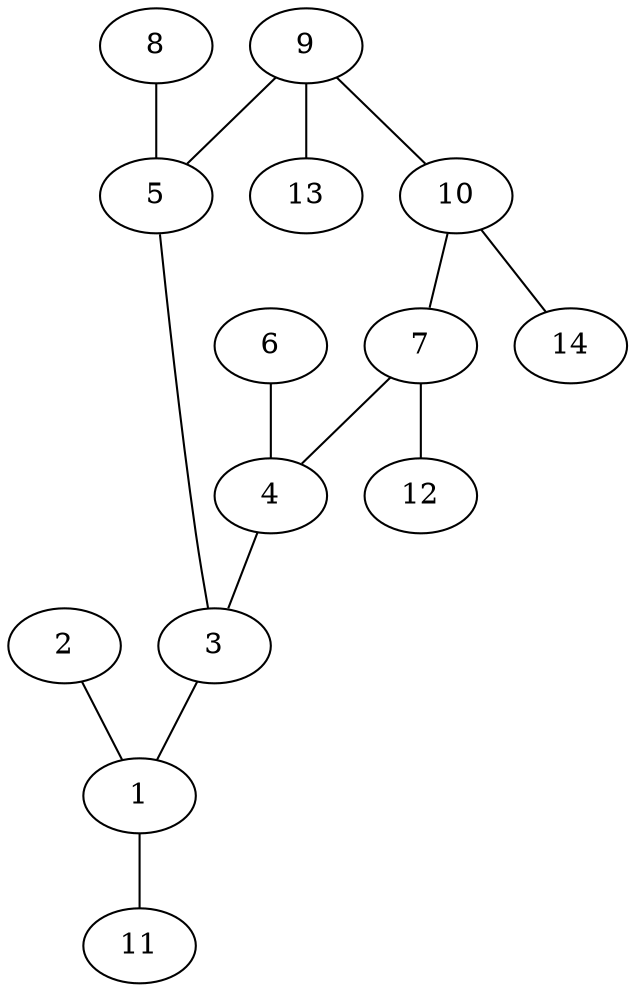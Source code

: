 graph molecule_508 {
	1	 [chem=C];
	11	 [chem=H];
	1 -- 11	 [valence=1];
	2	 [chem=O];
	2 -- 1	 [valence=2];
	3	 [chem=C];
	3 -- 1	 [valence=1];
	4	 [chem=C];
	4 -- 3	 [valence=2];
	5	 [chem=C];
	5 -- 3	 [valence=1];
	6	 [chem=Cl];
	6 -- 4	 [valence=1];
	7	 [chem=C];
	7 -- 4	 [valence=1];
	12	 [chem=H];
	7 -- 12	 [valence=1];
	8	 [chem=Cl];
	8 -- 5	 [valence=1];
	9	 [chem=C];
	9 -- 5	 [valence=2];
	10	 [chem=C];
	9 -- 10	 [valence=1];
	13	 [chem=H];
	9 -- 13	 [valence=1];
	10 -- 7	 [valence=2];
	14	 [chem=H];
	10 -- 14	 [valence=1];
}
